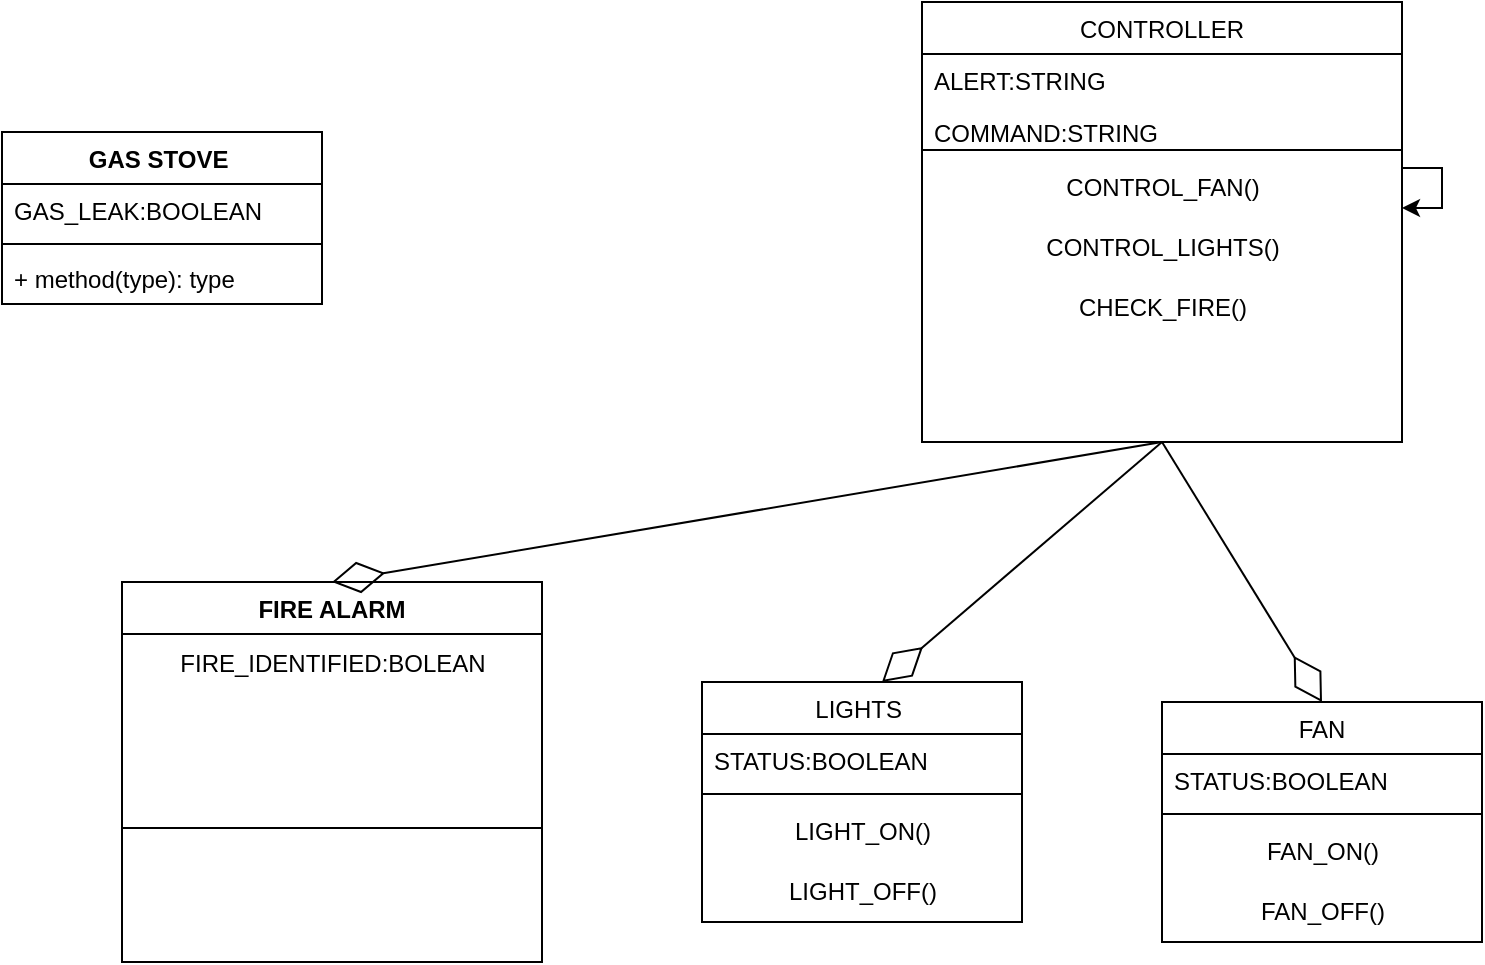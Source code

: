<mxfile version="20.8.4" type="github">
  <diagram id="C5RBs43oDa-KdzZeNtuy" name="Page-1">
    <mxGraphModel dx="1194" dy="709" grid="1" gridSize="10" guides="1" tooltips="1" connect="1" arrows="1" fold="1" page="1" pageScale="1" pageWidth="827" pageHeight="1169" math="0" shadow="0">
      <root>
        <mxCell id="WIyWlLk6GJQsqaUBKTNV-0" />
        <mxCell id="WIyWlLk6GJQsqaUBKTNV-1" parent="WIyWlLk6GJQsqaUBKTNV-0" />
        <mxCell id="zkfFHV4jXpPFQw0GAbJ--17" value="CONTROLLER" style="swimlane;fontStyle=0;align=center;verticalAlign=top;childLayout=stackLayout;horizontal=1;startSize=26;horizontalStack=0;resizeParent=1;resizeLast=0;collapsible=1;marginBottom=0;rounded=0;shadow=0;strokeWidth=1;" parent="WIyWlLk6GJQsqaUBKTNV-1" vertex="1">
          <mxGeometry x="520" y="30" width="240" height="220" as="geometry">
            <mxRectangle x="550" y="140" width="160" height="26" as="alternateBounds" />
          </mxGeometry>
        </mxCell>
        <mxCell id="zkfFHV4jXpPFQw0GAbJ--18" value="ALERT:STRING" style="text;align=left;verticalAlign=top;spacingLeft=4;spacingRight=4;overflow=hidden;rotatable=0;points=[[0,0.5],[1,0.5]];portConstraint=eastwest;" parent="zkfFHV4jXpPFQw0GAbJ--17" vertex="1">
          <mxGeometry y="26" width="240" height="26" as="geometry" />
        </mxCell>
        <mxCell id="zkfFHV4jXpPFQw0GAbJ--19" value="COMMAND:STRING" style="text;align=left;verticalAlign=top;spacingLeft=4;spacingRight=4;overflow=hidden;rotatable=0;points=[[0,0.5],[1,0.5]];portConstraint=eastwest;rounded=0;shadow=0;html=0;" parent="zkfFHV4jXpPFQw0GAbJ--17" vertex="1">
          <mxGeometry y="52" width="240" height="18" as="geometry" />
        </mxCell>
        <mxCell id="zkfFHV4jXpPFQw0GAbJ--23" value="" style="line;html=1;strokeWidth=1;align=left;verticalAlign=middle;spacingTop=-1;spacingLeft=3;spacingRight=3;rotatable=0;labelPosition=right;points=[];portConstraint=eastwest;" parent="zkfFHV4jXpPFQw0GAbJ--17" vertex="1">
          <mxGeometry y="70" width="240" height="8" as="geometry" />
        </mxCell>
        <mxCell id="ZOxMfSDxynJp0n85WlPm-0" value="CONTROL_FAN()" style="text;html=1;align=center;verticalAlign=middle;resizable=0;points=[];autosize=1;strokeColor=none;fillColor=none;" vertex="1" parent="zkfFHV4jXpPFQw0GAbJ--17">
          <mxGeometry y="78" width="240" height="30" as="geometry" />
        </mxCell>
        <mxCell id="ZOxMfSDxynJp0n85WlPm-1" value="CONTROL_LIGHTS()" style="text;html=1;align=center;verticalAlign=middle;resizable=0;points=[];autosize=1;strokeColor=none;fillColor=none;" vertex="1" parent="zkfFHV4jXpPFQw0GAbJ--17">
          <mxGeometry y="108" width="240" height="30" as="geometry" />
        </mxCell>
        <mxCell id="ZOxMfSDxynJp0n85WlPm-22" value="CHECK_FIRE()" style="text;html=1;align=center;verticalAlign=middle;resizable=0;points=[];autosize=1;strokeColor=none;fillColor=none;" vertex="1" parent="zkfFHV4jXpPFQw0GAbJ--17">
          <mxGeometry y="138" width="240" height="30" as="geometry" />
        </mxCell>
        <mxCell id="ZOxMfSDxynJp0n85WlPm-35" style="edgeStyle=orthogonalEdgeStyle;rounded=0;orthogonalLoop=1;jettySize=auto;html=1;" edge="1" parent="zkfFHV4jXpPFQw0GAbJ--17" source="ZOxMfSDxynJp0n85WlPm-0" target="ZOxMfSDxynJp0n85WlPm-0">
          <mxGeometry relative="1" as="geometry" />
        </mxCell>
        <mxCell id="ZOxMfSDxynJp0n85WlPm-6" value="FAN" style="swimlane;fontStyle=0;align=center;verticalAlign=top;childLayout=stackLayout;horizontal=1;startSize=26;horizontalStack=0;resizeParent=1;resizeLast=0;collapsible=1;marginBottom=0;rounded=0;shadow=0;strokeWidth=1;" vertex="1" parent="WIyWlLk6GJQsqaUBKTNV-1">
          <mxGeometry x="640" y="380" width="160" height="120" as="geometry">
            <mxRectangle x="550" y="140" width="160" height="26" as="alternateBounds" />
          </mxGeometry>
        </mxCell>
        <mxCell id="ZOxMfSDxynJp0n85WlPm-7" value="STATUS:BOOLEAN" style="text;align=left;verticalAlign=top;spacingLeft=4;spacingRight=4;overflow=hidden;rotatable=0;points=[[0,0.5],[1,0.5]];portConstraint=eastwest;" vertex="1" parent="ZOxMfSDxynJp0n85WlPm-6">
          <mxGeometry y="26" width="160" height="26" as="geometry" />
        </mxCell>
        <mxCell id="ZOxMfSDxynJp0n85WlPm-9" value="" style="line;html=1;strokeWidth=1;align=left;verticalAlign=middle;spacingTop=-1;spacingLeft=3;spacingRight=3;rotatable=0;labelPosition=right;points=[];portConstraint=eastwest;" vertex="1" parent="ZOxMfSDxynJp0n85WlPm-6">
          <mxGeometry y="52" width="160" height="8" as="geometry" />
        </mxCell>
        <mxCell id="ZOxMfSDxynJp0n85WlPm-10" value="FAN_ON()" style="text;html=1;align=center;verticalAlign=middle;resizable=0;points=[];autosize=1;strokeColor=none;fillColor=none;" vertex="1" parent="ZOxMfSDxynJp0n85WlPm-6">
          <mxGeometry y="60" width="160" height="30" as="geometry" />
        </mxCell>
        <mxCell id="ZOxMfSDxynJp0n85WlPm-11" value="FAN_OFF()" style="text;html=1;align=center;verticalAlign=middle;resizable=0;points=[];autosize=1;strokeColor=none;fillColor=none;" vertex="1" parent="ZOxMfSDxynJp0n85WlPm-6">
          <mxGeometry y="90" width="160" height="30" as="geometry" />
        </mxCell>
        <mxCell id="ZOxMfSDxynJp0n85WlPm-14" value="" style="endArrow=diamondThin;endFill=0;endSize=24;html=1;rounded=0;entryX=0.5;entryY=0;entryDx=0;entryDy=0;exitX=0.5;exitY=1;exitDx=0;exitDy=0;" edge="1" parent="WIyWlLk6GJQsqaUBKTNV-1" source="zkfFHV4jXpPFQw0GAbJ--17" target="ZOxMfSDxynJp0n85WlPm-6">
          <mxGeometry width="160" relative="1" as="geometry">
            <mxPoint x="620" y="250" as="sourcePoint" />
            <mxPoint x="810" y="270" as="targetPoint" />
          </mxGeometry>
        </mxCell>
        <mxCell id="ZOxMfSDxynJp0n85WlPm-15" value="" style="endArrow=diamondThin;endFill=0;endSize=24;html=1;rounded=0;exitX=0.5;exitY=1;exitDx=0;exitDy=0;" edge="1" parent="WIyWlLk6GJQsqaUBKTNV-1" source="zkfFHV4jXpPFQw0GAbJ--17">
          <mxGeometry width="160" relative="1" as="geometry">
            <mxPoint x="330" y="370" as="sourcePoint" />
            <mxPoint x="500" y="370" as="targetPoint" />
          </mxGeometry>
        </mxCell>
        <mxCell id="ZOxMfSDxynJp0n85WlPm-16" value="LIGHTS " style="swimlane;fontStyle=0;align=center;verticalAlign=top;childLayout=stackLayout;horizontal=1;startSize=26;horizontalStack=0;resizeParent=1;resizeLast=0;collapsible=1;marginBottom=0;rounded=0;shadow=0;strokeWidth=1;" vertex="1" parent="WIyWlLk6GJQsqaUBKTNV-1">
          <mxGeometry x="410" y="370" width="160" height="120" as="geometry">
            <mxRectangle x="550" y="140" width="160" height="26" as="alternateBounds" />
          </mxGeometry>
        </mxCell>
        <mxCell id="ZOxMfSDxynJp0n85WlPm-17" value="STATUS:BOOLEAN" style="text;align=left;verticalAlign=top;spacingLeft=4;spacingRight=4;overflow=hidden;rotatable=0;points=[[0,0.5],[1,0.5]];portConstraint=eastwest;" vertex="1" parent="ZOxMfSDxynJp0n85WlPm-16">
          <mxGeometry y="26" width="160" height="26" as="geometry" />
        </mxCell>
        <mxCell id="ZOxMfSDxynJp0n85WlPm-18" value="" style="line;html=1;strokeWidth=1;align=left;verticalAlign=middle;spacingTop=-1;spacingLeft=3;spacingRight=3;rotatable=0;labelPosition=right;points=[];portConstraint=eastwest;" vertex="1" parent="ZOxMfSDxynJp0n85WlPm-16">
          <mxGeometry y="52" width="160" height="8" as="geometry" />
        </mxCell>
        <mxCell id="ZOxMfSDxynJp0n85WlPm-19" value="LIGHT_ON()" style="text;html=1;align=center;verticalAlign=middle;resizable=0;points=[];autosize=1;strokeColor=none;fillColor=none;" vertex="1" parent="ZOxMfSDxynJp0n85WlPm-16">
          <mxGeometry y="60" width="160" height="30" as="geometry" />
        </mxCell>
        <mxCell id="ZOxMfSDxynJp0n85WlPm-20" value="LIGHT_OFF()" style="text;html=1;align=center;verticalAlign=middle;resizable=0;points=[];autosize=1;strokeColor=none;fillColor=none;" vertex="1" parent="ZOxMfSDxynJp0n85WlPm-16">
          <mxGeometry y="90" width="160" height="30" as="geometry" />
        </mxCell>
        <mxCell id="ZOxMfSDxynJp0n85WlPm-23" value="FIRE ALARM" style="swimlane;fontStyle=1;align=center;verticalAlign=top;childLayout=stackLayout;horizontal=1;startSize=26;horizontalStack=0;resizeParent=1;resizeParentMax=0;resizeLast=0;collapsible=1;marginBottom=0;" vertex="1" parent="WIyWlLk6GJQsqaUBKTNV-1">
          <mxGeometry x="120" y="320" width="210" height="190" as="geometry" />
        </mxCell>
        <mxCell id="ZOxMfSDxynJp0n85WlPm-27" value="FIRE_IDENTIFIED:BOLEAN" style="text;html=1;align=center;verticalAlign=middle;resizable=0;points=[];autosize=1;strokeColor=none;fillColor=none;" vertex="1" parent="ZOxMfSDxynJp0n85WlPm-23">
          <mxGeometry y="26" width="210" height="30" as="geometry" />
        </mxCell>
        <mxCell id="ZOxMfSDxynJp0n85WlPm-25" value="" style="line;strokeWidth=1;fillColor=none;align=left;verticalAlign=middle;spacingTop=-1;spacingLeft=3;spacingRight=3;rotatable=0;labelPosition=right;points=[];portConstraint=eastwest;strokeColor=inherit;" vertex="1" parent="ZOxMfSDxynJp0n85WlPm-23">
          <mxGeometry y="56" width="210" height="134" as="geometry" />
        </mxCell>
        <mxCell id="ZOxMfSDxynJp0n85WlPm-29" value="" style="endArrow=diamondThin;endFill=0;endSize=24;html=1;rounded=0;exitX=0.5;exitY=1;exitDx=0;exitDy=0;entryX=0.5;entryY=0;entryDx=0;entryDy=0;" edge="1" parent="WIyWlLk6GJQsqaUBKTNV-1" source="zkfFHV4jXpPFQw0GAbJ--17" target="ZOxMfSDxynJp0n85WlPm-23">
          <mxGeometry width="160" relative="1" as="geometry">
            <mxPoint x="330" y="370" as="sourcePoint" />
            <mxPoint x="490" y="370" as="targetPoint" />
          </mxGeometry>
        </mxCell>
        <mxCell id="ZOxMfSDxynJp0n85WlPm-30" value="GAS STOVE " style="swimlane;fontStyle=1;align=center;verticalAlign=top;childLayout=stackLayout;horizontal=1;startSize=26;horizontalStack=0;resizeParent=1;resizeParentMax=0;resizeLast=0;collapsible=1;marginBottom=0;" vertex="1" parent="WIyWlLk6GJQsqaUBKTNV-1">
          <mxGeometry x="60" y="95" width="160" height="86" as="geometry" />
        </mxCell>
        <mxCell id="ZOxMfSDxynJp0n85WlPm-31" value="GAS_LEAK:BOOLEAN" style="text;strokeColor=none;fillColor=none;align=left;verticalAlign=top;spacingLeft=4;spacingRight=4;overflow=hidden;rotatable=0;points=[[0,0.5],[1,0.5]];portConstraint=eastwest;" vertex="1" parent="ZOxMfSDxynJp0n85WlPm-30">
          <mxGeometry y="26" width="160" height="26" as="geometry" />
        </mxCell>
        <mxCell id="ZOxMfSDxynJp0n85WlPm-32" value="" style="line;strokeWidth=1;fillColor=none;align=left;verticalAlign=middle;spacingTop=-1;spacingLeft=3;spacingRight=3;rotatable=0;labelPosition=right;points=[];portConstraint=eastwest;strokeColor=inherit;" vertex="1" parent="ZOxMfSDxynJp0n85WlPm-30">
          <mxGeometry y="52" width="160" height="8" as="geometry" />
        </mxCell>
        <mxCell id="ZOxMfSDxynJp0n85WlPm-33" value="+ method(type): type" style="text;strokeColor=none;fillColor=none;align=left;verticalAlign=top;spacingLeft=4;spacingRight=4;overflow=hidden;rotatable=0;points=[[0,0.5],[1,0.5]];portConstraint=eastwest;" vertex="1" parent="ZOxMfSDxynJp0n85WlPm-30">
          <mxGeometry y="60" width="160" height="26" as="geometry" />
        </mxCell>
      </root>
    </mxGraphModel>
  </diagram>
</mxfile>
